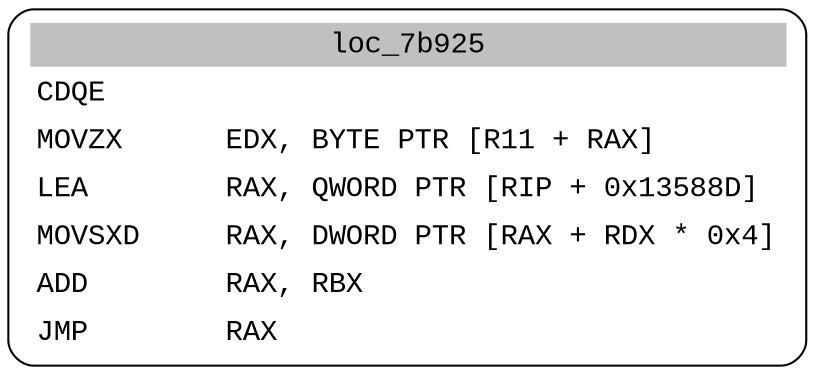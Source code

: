 digraph asm_graph {
1941 [
shape="Mrecord" fontname="Courier New"label =<<table border="0" cellborder="0" cellpadding="3"><tr><td align="center" colspan="2" bgcolor="grey">loc_7b925</td></tr><tr><td align="left">CDQE       </td></tr><tr><td align="left">MOVZX      EDX, BYTE PTR [R11 + RAX]</td></tr><tr><td align="left">LEA        RAX, QWORD PTR [RIP + 0x13588D]</td></tr><tr><td align="left">MOVSXD     RAX, DWORD PTR [RAX + RDX * 0x4]</td></tr><tr><td align="left">ADD        RAX, RBX</td></tr><tr><td align="left">JMP        RAX</td></tr></table>> ];
}